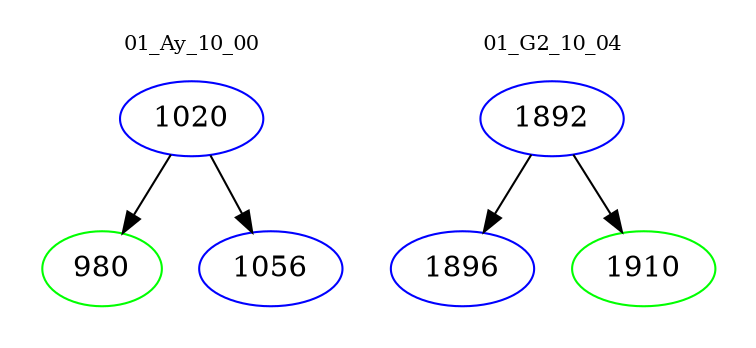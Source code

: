 digraph{
subgraph cluster_0 {
color = white
label = "01_Ay_10_00";
fontsize=10;
T0_1020 [label="1020", color="blue"]
T0_1020 -> T0_980 [color="black"]
T0_980 [label="980", color="green"]
T0_1020 -> T0_1056 [color="black"]
T0_1056 [label="1056", color="blue"]
}
subgraph cluster_1 {
color = white
label = "01_G2_10_04";
fontsize=10;
T1_1892 [label="1892", color="blue"]
T1_1892 -> T1_1896 [color="black"]
T1_1896 [label="1896", color="blue"]
T1_1892 -> T1_1910 [color="black"]
T1_1910 [label="1910", color="green"]
}
}
